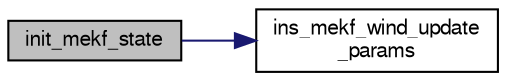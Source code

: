digraph "init_mekf_state"
{
  edge [fontname="FreeSans",fontsize="10",labelfontname="FreeSans",labelfontsize="10"];
  node [fontname="FreeSans",fontsize="10",shape=record];
  rankdir="LR";
  Node1 [label="init_mekf_state",height=0.2,width=0.4,color="black", fillcolor="grey75", style="filled", fontcolor="black"];
  Node1 -> Node2 [color="midnightblue",fontsize="10",style="solid",fontname="FreeSans"];
  Node2 [label="ins_mekf_wind_update\l_params",height=0.2,width=0.4,color="black", fillcolor="white", style="filled",URL="$ins__mekf__wind_8cpp.html#a5d5fb8d480ffcf01a121b3ba21d7e303"];
}
